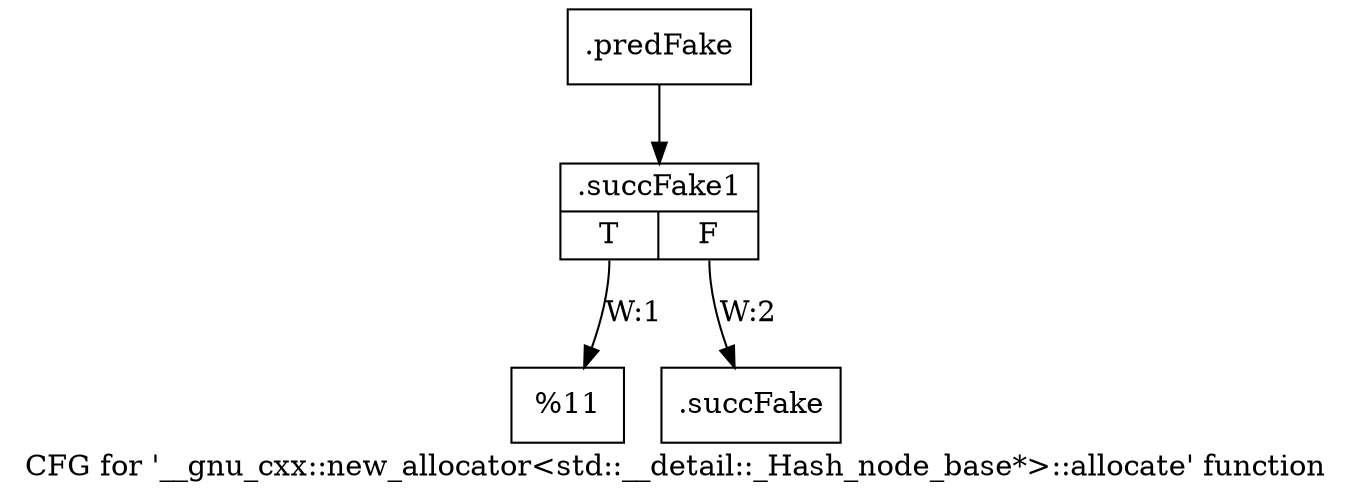 digraph "CFG for '__gnu_cxx::new_allocator\<std::__detail::_Hash_node_base*\>::allocate' function" {
	label="CFG for '__gnu_cxx::new_allocator\<std::__detail::_Hash_node_base*\>::allocate' function";

	Node0x51f0da0 [shape=record,filename="",linenumber="",label="{.predFake}"];
	Node0x51f0da0 -> Node0x52c94f0[ callList="" memoryops="" filename="/home/akhilkushe/Xilinx/Vitis_HLS/2021.2/tps/lnx64/gcc-6.2.0/lib/gcc/x86_64-pc-linux-gnu/6.2.0/../../../../include/c++/6.2.0/ext/new_allocator.h" execusionnum="1"];
	Node0x52c94f0 [shape=record,filename="/home/akhilkushe/Xilinx/Vitis_HLS/2021.2/tps/lnx64/gcc-6.2.0/lib/gcc/x86_64-pc-linux-gnu/6.2.0/../../../../include/c++/6.2.0/ext/new_allocator.h",linenumber="101",label="{.succFake1|{<s0>T|<s1>F}}"];
	Node0x52c94f0:s0 -> Node0x518f740[label="W:1"];
	Node0x52c94f0:s1 -> Node0x52c9310[label="W:2" callList="" memoryops="" filename="/home/akhilkushe/Xilinx/Vitis_HLS/2021.2/tps/lnx64/gcc-6.2.0/lib/gcc/x86_64-pc-linux-gnu/6.2.0/../../../../include/c++/6.2.0/ext/new_allocator.h" execusionnum="1"];
	Node0x518f740 [shape=record,filename="/home/akhilkushe/Xilinx/Vitis_HLS/2021.2/tps/lnx64/gcc-6.2.0/lib/gcc/x86_64-pc-linux-gnu/6.2.0/../../../../include/c++/6.2.0/ext/new_allocator.h",linenumber="102",label="{%11}"];
	Node0x52c9310 [shape=record,filename="/home/akhilkushe/Xilinx/Vitis_HLS/2021.2/tps/lnx64/gcc-6.2.0/lib/gcc/x86_64-pc-linux-gnu/6.2.0/../../../../include/c++/6.2.0/ext/new_allocator.h",linenumber="104",label="{.succFake}"];
}
